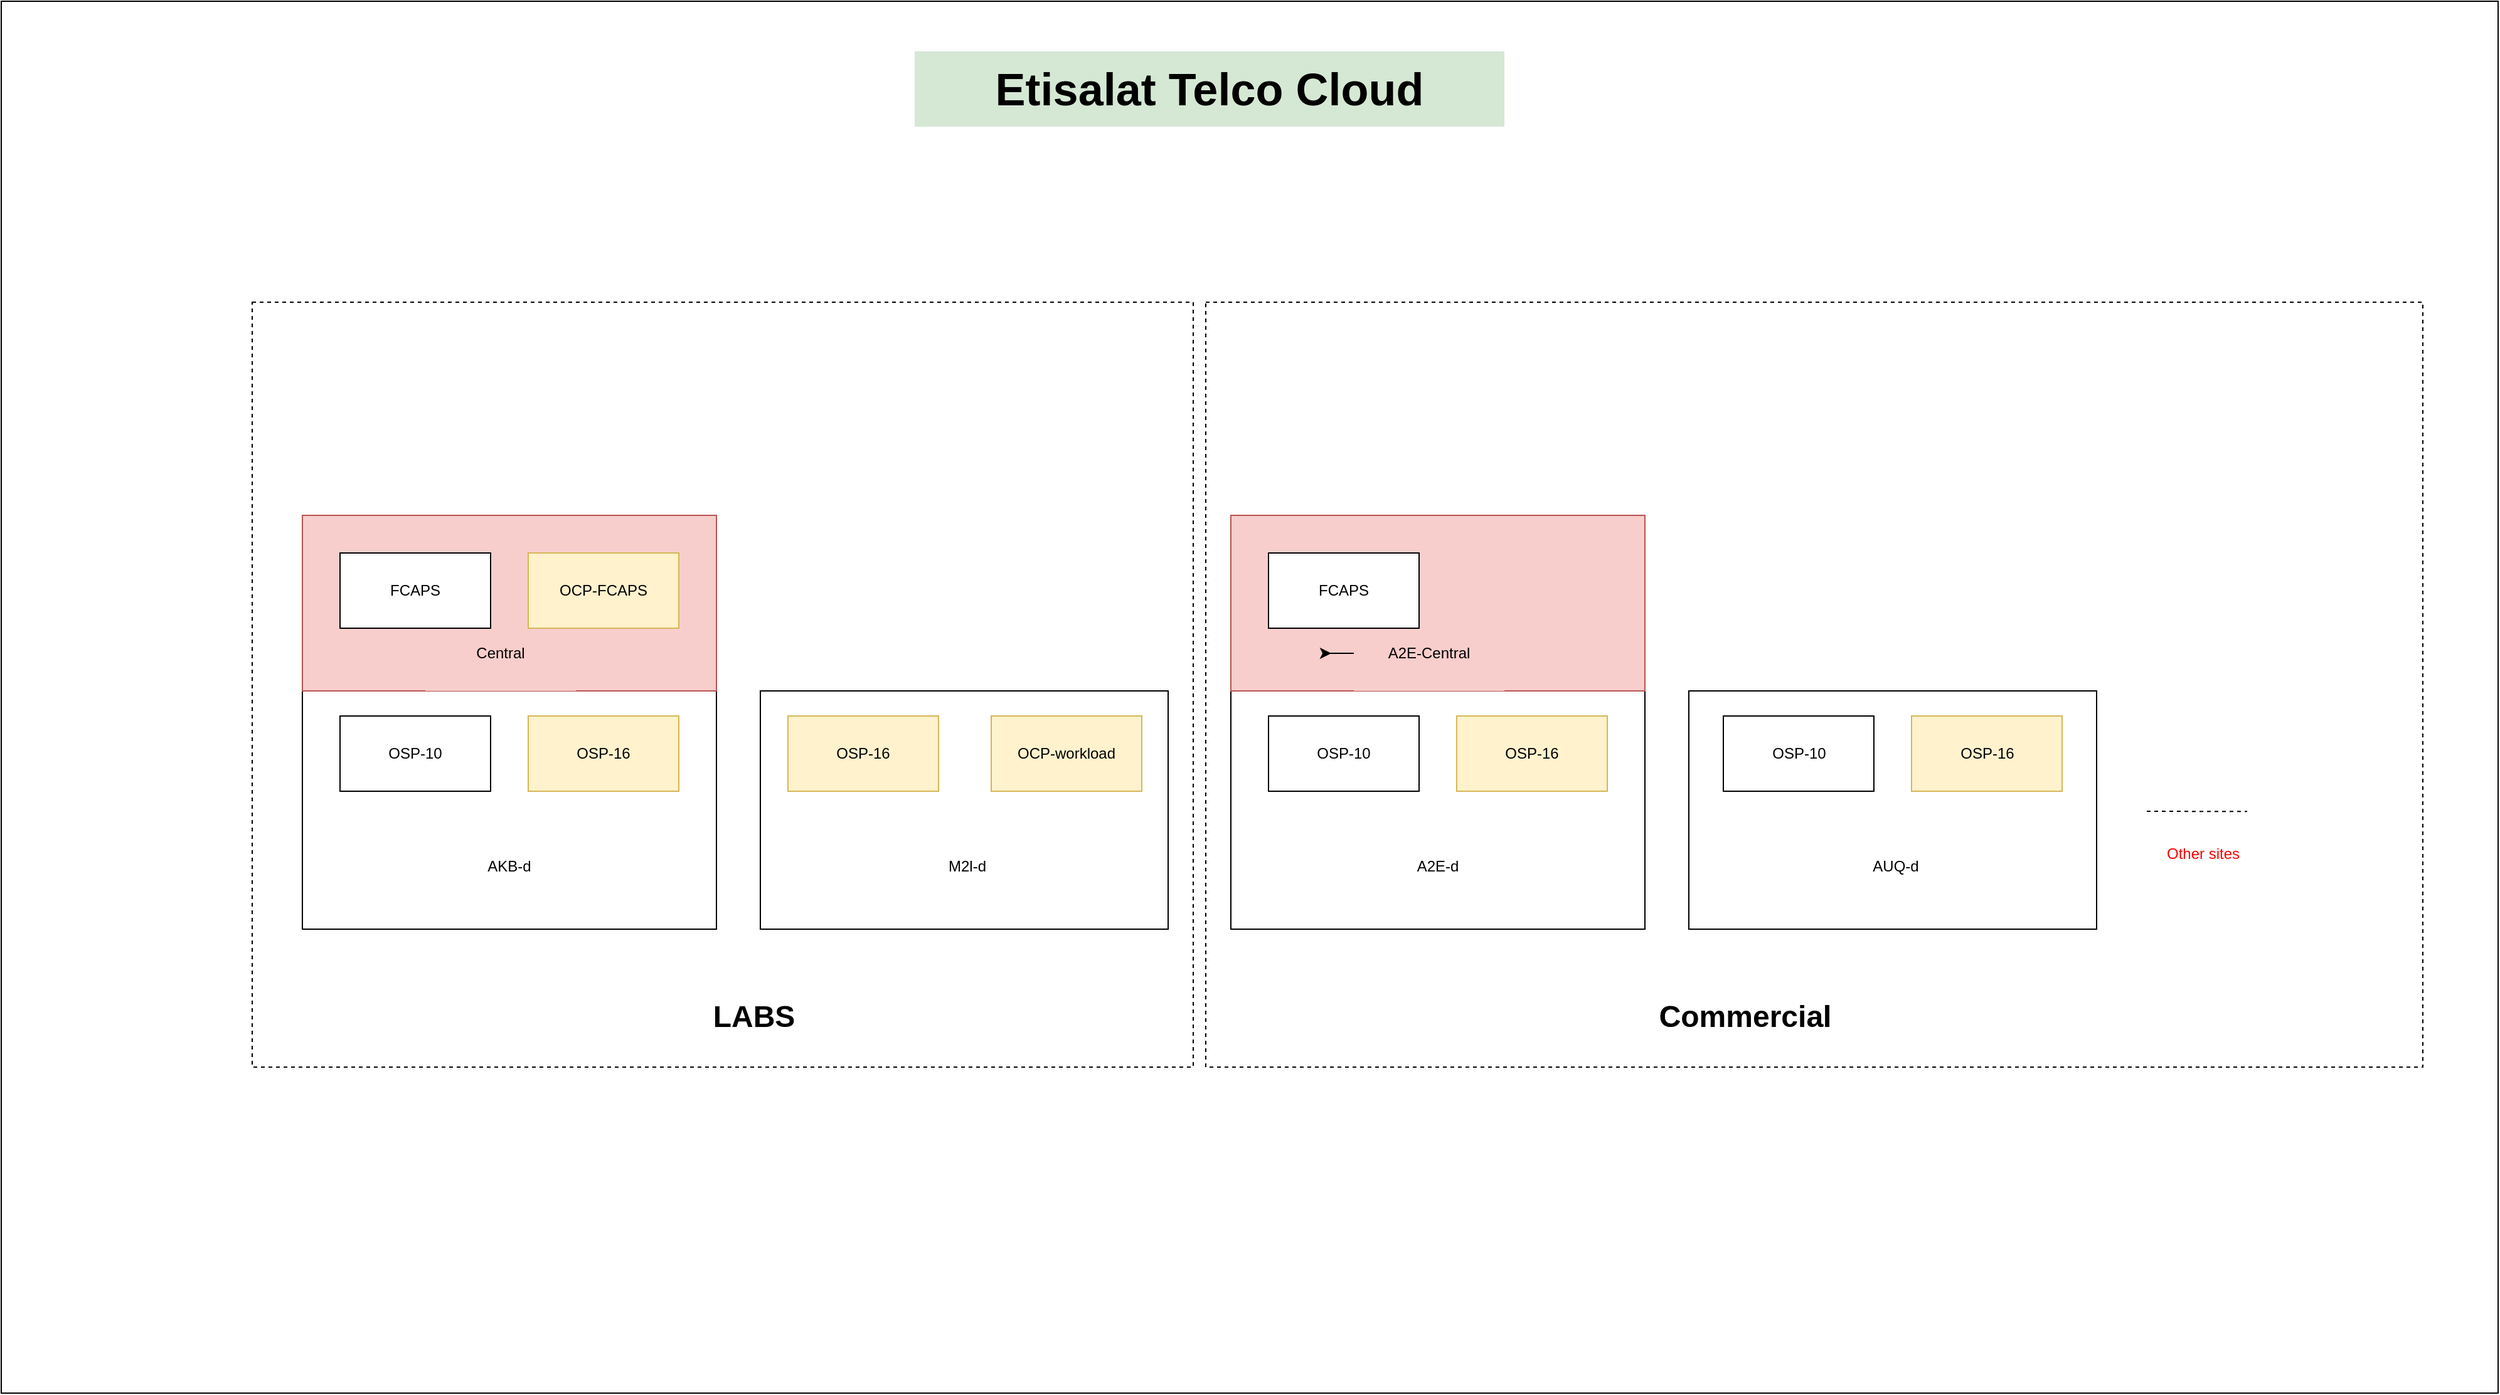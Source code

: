 <mxfile version="18.1.3" type="github">
  <diagram id="VAK9s_OFq5ru_KAt7cdr" name="Page-1">
    <mxGraphModel dx="2988" dy="2236" grid="1" gridSize="10" guides="1" tooltips="1" connect="1" arrows="1" fold="1" page="1" pageScale="1" pageWidth="850" pageHeight="1100" math="0" shadow="0">
      <root>
        <mxCell id="0" />
        <mxCell id="1" parent="0" />
        <mxCell id="pMCW84RJwVD0TBKUb_ki-16" value="" style="rounded=0;whiteSpace=wrap;html=1;" vertex="1" parent="1">
          <mxGeometry x="-180" y="-230" width="1990" height="1110" as="geometry" />
        </mxCell>
        <mxCell id="pMCW84RJwVD0TBKUb_ki-35" value="" style="rounded=0;whiteSpace=wrap;html=1;dashed=1;" vertex="1" parent="1">
          <mxGeometry x="780" y="10" width="970" height="610" as="geometry" />
        </mxCell>
        <mxCell id="pMCW84RJwVD0TBKUb_ki-34" value="" style="rounded=0;whiteSpace=wrap;html=1;dashed=1;" vertex="1" parent="1">
          <mxGeometry x="20" y="10" width="750" height="610" as="geometry" />
        </mxCell>
        <mxCell id="pMCW84RJwVD0TBKUb_ki-4" value="" style="rounded=0;whiteSpace=wrap;html=1;" vertex="1" parent="1">
          <mxGeometry x="60" y="180" width="330" height="330" as="geometry" />
        </mxCell>
        <mxCell id="pMCW84RJwVD0TBKUb_ki-1" value="AKB-d" style="rounded=0;whiteSpace=wrap;html=1;strokeColor=none;" vertex="1" parent="1">
          <mxGeometry x="165" y="430" width="120" height="60" as="geometry" />
        </mxCell>
        <mxCell id="pMCW84RJwVD0TBKUb_ki-5" value="" style="rounded=0;whiteSpace=wrap;html=1;" vertex="1" parent="1">
          <mxGeometry x="425" y="320" width="325" height="190" as="geometry" />
        </mxCell>
        <mxCell id="pMCW84RJwVD0TBKUb_ki-2" value="OSP-16" style="rounded=0;whiteSpace=wrap;html=1;fillColor=#fff2cc;strokeColor=#d6b656;" vertex="1" parent="1">
          <mxGeometry x="240" y="340" width="120" height="60" as="geometry" />
        </mxCell>
        <mxCell id="pMCW84RJwVD0TBKUb_ki-3" value="OSP-16" style="rounded=0;whiteSpace=wrap;html=1;fillColor=#fff2cc;strokeColor=#d6b656;" vertex="1" parent="1">
          <mxGeometry x="447" y="340" width="120" height="60" as="geometry" />
        </mxCell>
        <mxCell id="pMCW84RJwVD0TBKUb_ki-6" value="M2l-d" style="rounded=0;whiteSpace=wrap;html=1;strokeColor=none;" vertex="1" parent="1">
          <mxGeometry x="530" y="430" width="120" height="60" as="geometry" />
        </mxCell>
        <mxCell id="pMCW84RJwVD0TBKUb_ki-7" value="OCP-workload" style="rounded=0;whiteSpace=wrap;html=1;fillColor=#fff2cc;strokeColor=#d6b656;" vertex="1" parent="1">
          <mxGeometry x="609" y="340" width="120" height="60" as="geometry" />
        </mxCell>
        <mxCell id="pMCW84RJwVD0TBKUb_ki-9" value="" style="rounded=0;whiteSpace=wrap;html=1;fillColor=#f8cecc;strokeColor=#b85450;" vertex="1" parent="1">
          <mxGeometry x="60" y="180" width="330" height="140" as="geometry" />
        </mxCell>
        <mxCell id="pMCW84RJwVD0TBKUb_ki-10" value="OSP-10" style="rounded=0;whiteSpace=wrap;html=1;" vertex="1" parent="1">
          <mxGeometry x="90" y="340" width="120" height="60" as="geometry" />
        </mxCell>
        <mxCell id="pMCW84RJwVD0TBKUb_ki-11" value="Central" style="rounded=0;whiteSpace=wrap;html=1;strokeColor=none;fillColor=#f8cecc;" vertex="1" parent="1">
          <mxGeometry x="158" y="260" width="120" height="60" as="geometry" />
        </mxCell>
        <mxCell id="pMCW84RJwVD0TBKUb_ki-8" value="OCP-FCAPS" style="rounded=0;whiteSpace=wrap;html=1;fillColor=#fff2cc;strokeColor=#d6b656;" vertex="1" parent="1">
          <mxGeometry x="240" y="210" width="120" height="60" as="geometry" />
        </mxCell>
        <mxCell id="pMCW84RJwVD0TBKUb_ki-17" value="FCAPS" style="rounded=0;whiteSpace=wrap;html=1;" vertex="1" parent="1">
          <mxGeometry x="90" y="210" width="120" height="60" as="geometry" />
        </mxCell>
        <mxCell id="pMCW84RJwVD0TBKUb_ki-20" value="" style="rounded=0;whiteSpace=wrap;html=1;" vertex="1" parent="1">
          <mxGeometry x="800" y="180" width="330" height="330" as="geometry" />
        </mxCell>
        <mxCell id="pMCW84RJwVD0TBKUb_ki-21" value="A2E-d" style="rounded=0;whiteSpace=wrap;html=1;strokeColor=none;" vertex="1" parent="1">
          <mxGeometry x="905" y="430" width="120" height="60" as="geometry" />
        </mxCell>
        <mxCell id="pMCW84RJwVD0TBKUb_ki-22" value="" style="rounded=0;whiteSpace=wrap;html=1;" vertex="1" parent="1">
          <mxGeometry x="1165" y="320" width="325" height="190" as="geometry" />
        </mxCell>
        <mxCell id="pMCW84RJwVD0TBKUb_ki-23" value="OSP-16" style="rounded=0;whiteSpace=wrap;html=1;fillColor=#fff2cc;strokeColor=#d6b656;" vertex="1" parent="1">
          <mxGeometry x="980" y="340" width="120" height="60" as="geometry" />
        </mxCell>
        <mxCell id="pMCW84RJwVD0TBKUb_ki-25" value="AUQ-d" style="rounded=0;whiteSpace=wrap;html=1;strokeColor=none;" vertex="1" parent="1">
          <mxGeometry x="1270" y="430" width="120" height="60" as="geometry" />
        </mxCell>
        <mxCell id="pMCW84RJwVD0TBKUb_ki-27" value="" style="rounded=0;whiteSpace=wrap;html=1;fillColor=#f8cecc;strokeColor=#b85450;" vertex="1" parent="1">
          <mxGeometry x="800" y="180" width="330" height="140" as="geometry" />
        </mxCell>
        <mxCell id="pMCW84RJwVD0TBKUb_ki-28" value="OSP-10" style="rounded=0;whiteSpace=wrap;html=1;" vertex="1" parent="1">
          <mxGeometry x="830" y="340" width="120" height="60" as="geometry" />
        </mxCell>
        <mxCell id="pMCW84RJwVD0TBKUb_ki-41" style="edgeStyle=orthogonalEdgeStyle;rounded=0;orthogonalLoop=1;jettySize=auto;html=1;fontSize=36;" edge="1" parent="1" source="pMCW84RJwVD0TBKUb_ki-29">
          <mxGeometry relative="1" as="geometry">
            <mxPoint x="880" y="290" as="targetPoint" />
          </mxGeometry>
        </mxCell>
        <mxCell id="pMCW84RJwVD0TBKUb_ki-29" value="A2E-Central" style="rounded=0;whiteSpace=wrap;html=1;strokeColor=none;fillColor=#f8cecc;" vertex="1" parent="1">
          <mxGeometry x="898" y="260" width="120" height="60" as="geometry" />
        </mxCell>
        <mxCell id="pMCW84RJwVD0TBKUb_ki-31" value="FCAPS" style="rounded=0;whiteSpace=wrap;html=1;" vertex="1" parent="1">
          <mxGeometry x="830" y="210" width="120" height="60" as="geometry" />
        </mxCell>
        <mxCell id="pMCW84RJwVD0TBKUb_ki-32" value="OSP-16" style="rounded=0;whiteSpace=wrap;html=1;fillColor=#fff2cc;strokeColor=#d6b656;" vertex="1" parent="1">
          <mxGeometry x="1342.5" y="340" width="120" height="60" as="geometry" />
        </mxCell>
        <mxCell id="pMCW84RJwVD0TBKUb_ki-33" value="OSP-10" style="rounded=0;whiteSpace=wrap;html=1;" vertex="1" parent="1">
          <mxGeometry x="1192.5" y="340" width="120" height="60" as="geometry" />
        </mxCell>
        <mxCell id="pMCW84RJwVD0TBKUb_ki-36" value="&lt;h2 style=&quot;font-size: 24px;&quot;&gt;&lt;font style=&quot;font-size: 24px;&quot;&gt;LAB&lt;/font&gt;&lt;span style=&quot;&quot;&gt;S&lt;/span&gt;&lt;/h2&gt;" style="rounded=0;whiteSpace=wrap;html=1;strokeColor=none;strokeWidth=4;" vertex="1" parent="1">
          <mxGeometry x="360" y="550" width="120" height="60" as="geometry" />
        </mxCell>
        <mxCell id="pMCW84RJwVD0TBKUb_ki-37" value="&lt;h2 style=&quot;&quot;&gt;&lt;font style=&quot;font-size: 24px;&quot;&gt;Commercial&lt;/font&gt;&lt;/h2&gt;" style="rounded=0;whiteSpace=wrap;html=1;strokeColor=none;strokeWidth=4;" vertex="1" parent="1">
          <mxGeometry x="1150" y="550" width="120" height="60" as="geometry" />
        </mxCell>
        <mxCell id="pMCW84RJwVD0TBKUb_ki-38" value="&lt;h2 style=&quot;&quot;&gt;&lt;font style=&quot;font-size: 24px;&quot;&gt;Commercial&lt;/font&gt;&lt;/h2&gt;" style="rounded=0;whiteSpace=wrap;html=1;strokeColor=none;strokeWidth=4;" vertex="1" parent="1">
          <mxGeometry x="1150" y="550" width="120" height="60" as="geometry" />
        </mxCell>
        <mxCell id="pMCW84RJwVD0TBKUb_ki-39" value="&lt;h1 style=&quot;&quot;&gt;&lt;font style=&quot;font-size: 36px;&quot;&gt;Etisalat Telco Cloud&lt;/font&gt;&lt;/h1&gt;" style="rounded=0;whiteSpace=wrap;html=1;strokeColor=none;strokeWidth=4;fillColor=#d5e8d4;" vertex="1" parent="1">
          <mxGeometry x="548" y="-190" width="470" height="60" as="geometry" />
        </mxCell>
        <mxCell id="pMCW84RJwVD0TBKUb_ki-42" value="" style="endArrow=none;dashed=1;html=1;rounded=0;fontSize=36;entryX=1;entryY=0.656;entryDx=0;entryDy=0;entryPerimeter=0;" edge="1" parent="1">
          <mxGeometry width="50" height="50" relative="1" as="geometry">
            <mxPoint x="1530" y="416" as="sourcePoint" />
            <mxPoint x="1610" y="416.16" as="targetPoint" />
          </mxGeometry>
        </mxCell>
        <mxCell id="pMCW84RJwVD0TBKUb_ki-44" value="&lt;font color=&quot;#ff0000&quot;&gt;Other sites&lt;/font&gt;" style="rounded=0;whiteSpace=wrap;html=1;strokeColor=none;" vertex="1" parent="1">
          <mxGeometry x="1515" y="420" width="120" height="60" as="geometry" />
        </mxCell>
      </root>
    </mxGraphModel>
  </diagram>
</mxfile>
